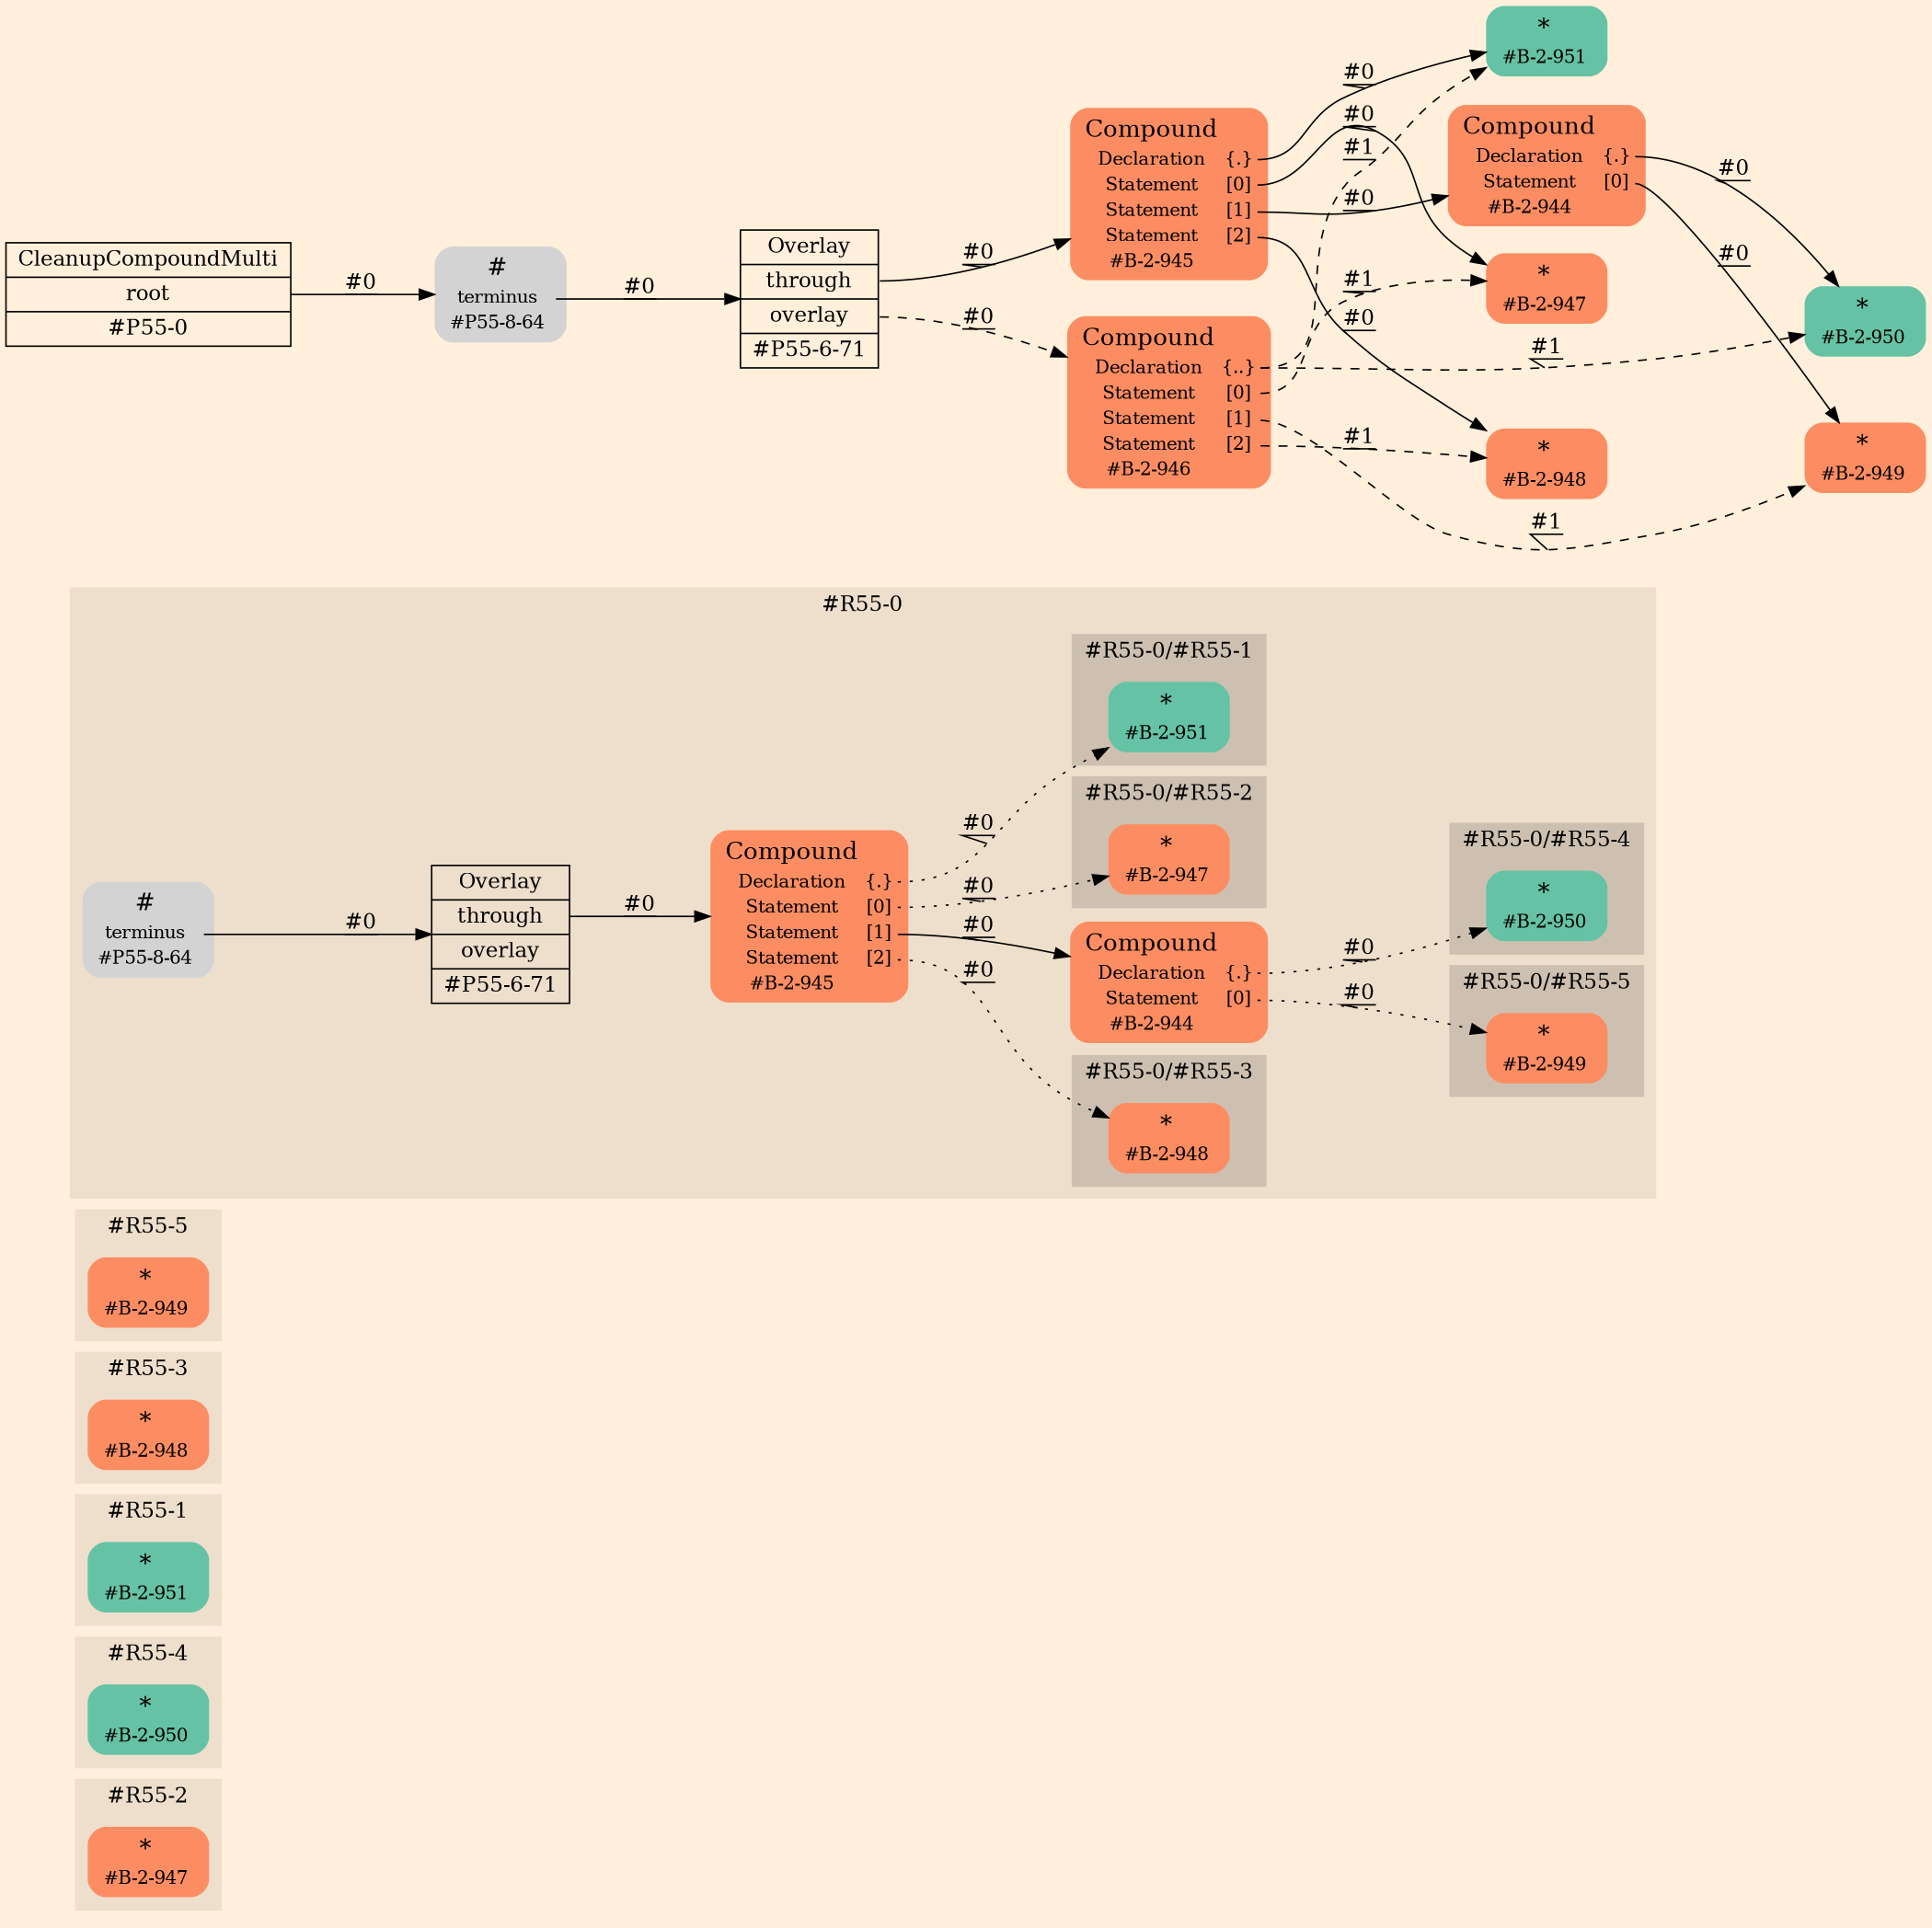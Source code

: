 digraph Inferno {
graph [
    rankdir = "LR"
    ranksep = 1.0
    size = "14,20"
    bgcolor = antiquewhite1
    color = black
    fontcolor = black
];
node [
];
// -------------------- figure #R55-2 --------------------
subgraph "cluster#R55-2" {
    label = "#R55-2"
    style = "filled"
    color = antiquewhite2
    "#R55-2/#B-2-947" [
        shape = "plaintext"
        fillcolor = "/set28/2"
        label = <<TABLE BORDER="0" CELLBORDER="0" CELLSPACING="0">
         <TR><TD><FONT POINT-SIZE="16.0">*</FONT></TD><TD></TD></TR>
         <TR><TD>#B-2-947</TD><TD PORT="port0"></TD></TR>
        </TABLE>>
        style = "rounded,filled"
        fontsize = "12"
    ];
    
}


// -------------------- figure #R55-4 --------------------
subgraph "cluster#R55-4" {
    label = "#R55-4"
    style = "filled"
    color = antiquewhite2
    "#R55-4/#B-2-950" [
        shape = "plaintext"
        fillcolor = "/set28/1"
        label = <<TABLE BORDER="0" CELLBORDER="0" CELLSPACING="0">
         <TR><TD><FONT POINT-SIZE="16.0">*</FONT></TD><TD></TD></TR>
         <TR><TD>#B-2-950</TD><TD PORT="port0"></TD></TR>
        </TABLE>>
        style = "rounded,filled"
        fontsize = "12"
    ];
    
}


// -------------------- figure #R55-1 --------------------
subgraph "cluster#R55-1" {
    label = "#R55-1"
    style = "filled"
    color = antiquewhite2
    "#R55-1/#B-2-951" [
        shape = "plaintext"
        fillcolor = "/set28/1"
        label = <<TABLE BORDER="0" CELLBORDER="0" CELLSPACING="0">
         <TR><TD><FONT POINT-SIZE="16.0">*</FONT></TD><TD></TD></TR>
         <TR><TD>#B-2-951</TD><TD PORT="port0"></TD></TR>
        </TABLE>>
        style = "rounded,filled"
        fontsize = "12"
    ];
    
}


// -------------------- figure #R55-3 --------------------
subgraph "cluster#R55-3" {
    label = "#R55-3"
    style = "filled"
    color = antiquewhite2
    "#R55-3/#B-2-948" [
        shape = "plaintext"
        fillcolor = "/set28/2"
        label = <<TABLE BORDER="0" CELLBORDER="0" CELLSPACING="0">
         <TR><TD><FONT POINT-SIZE="16.0">*</FONT></TD><TD></TD></TR>
         <TR><TD>#B-2-948</TD><TD PORT="port0"></TD></TR>
        </TABLE>>
        style = "rounded,filled"
        fontsize = "12"
    ];
    
}


// -------------------- figure #R55-5 --------------------
subgraph "cluster#R55-5" {
    label = "#R55-5"
    style = "filled"
    color = antiquewhite2
    "#R55-5/#B-2-949" [
        shape = "plaintext"
        fillcolor = "/set28/2"
        label = <<TABLE BORDER="0" CELLBORDER="0" CELLSPACING="0">
         <TR><TD><FONT POINT-SIZE="16.0">*</FONT></TD><TD></TD></TR>
         <TR><TD>#B-2-949</TD><TD PORT="port0"></TD></TR>
        </TABLE>>
        style = "rounded,filled"
        fontsize = "12"
    ];
    
}


// -------------------- figure #R55-0 --------------------
subgraph "cluster#R55-0" {
    label = "#R55-0"
    style = "filled"
    color = antiquewhite2
    "#R55-0/#B-2-944" [
        shape = "plaintext"
        fillcolor = "/set28/2"
        label = <<TABLE BORDER="0" CELLBORDER="0" CELLSPACING="0">
         <TR><TD><FONT POINT-SIZE="16.0">Compound</FONT></TD><TD></TD></TR>
         <TR><TD>Declaration</TD><TD PORT="port0">{.}</TD></TR>
         <TR><TD>Statement</TD><TD PORT="port1">[0]</TD></TR>
         <TR><TD>#B-2-944</TD><TD PORT="port2"></TD></TR>
        </TABLE>>
        style = "rounded,filled"
        fontsize = "12"
    ];
    
    "#R55-0/#B-2-945" [
        shape = "plaintext"
        fillcolor = "/set28/2"
        label = <<TABLE BORDER="0" CELLBORDER="0" CELLSPACING="0">
         <TR><TD><FONT POINT-SIZE="16.0">Compound</FONT></TD><TD></TD></TR>
         <TR><TD>Declaration</TD><TD PORT="port0">{.}</TD></TR>
         <TR><TD>Statement</TD><TD PORT="port1">[0]</TD></TR>
         <TR><TD>Statement</TD><TD PORT="port2">[1]</TD></TR>
         <TR><TD>Statement</TD><TD PORT="port3">[2]</TD></TR>
         <TR><TD>#B-2-945</TD><TD PORT="port4"></TD></TR>
        </TABLE>>
        style = "rounded,filled"
        fontsize = "12"
    ];
    
    "#R55-0/#P55-8-64" [
        shape = "plaintext"
        label = <<TABLE BORDER="0" CELLBORDER="0" CELLSPACING="0">
         <TR><TD><FONT POINT-SIZE="16.0">#</FONT></TD><TD></TD></TR>
         <TR><TD>terminus</TD><TD PORT="port0"></TD></TR>
         <TR><TD>#P55-8-64</TD><TD PORT="port1"></TD></TR>
        </TABLE>>
        style = "rounded,filled"
        fontsize = "12"
    ];
    
    "#R55-0/#P55-6-71" [
        shape = "record"
        fillcolor = antiquewhite2
        label = "<fixed> Overlay | <port0> through | <port1> overlay | <port2> #P55-6-71"
        style = "filled"
        fontsize = "14"
        color = black
        fontcolor = black
    ];
    
    subgraph "cluster#R55-0/#R55-5" {
        label = "#R55-0/#R55-5"
        style = "filled"
        color = antiquewhite3
        "#R55-0/#0/#B-2-949" [
            shape = "plaintext"
            fillcolor = "/set28/2"
            label = <<TABLE BORDER="0" CELLBORDER="0" CELLSPACING="0">
             <TR><TD><FONT POINT-SIZE="16.0">*</FONT></TD><TD></TD></TR>
             <TR><TD>#B-2-949</TD><TD PORT="port0"></TD></TR>
            </TABLE>>
            style = "rounded,filled"
            fontsize = "12"
        ];
        
    }
    
    subgraph "cluster#R55-0/#R55-3" {
        label = "#R55-0/#R55-3"
        style = "filled"
        color = antiquewhite3
        "#R55-0/#0/#B-2-948" [
            shape = "plaintext"
            fillcolor = "/set28/2"
            label = <<TABLE BORDER="0" CELLBORDER="0" CELLSPACING="0">
             <TR><TD><FONT POINT-SIZE="16.0">*</FONT></TD><TD></TD></TR>
             <TR><TD>#B-2-948</TD><TD PORT="port0"></TD></TR>
            </TABLE>>
            style = "rounded,filled"
            fontsize = "12"
        ];
        
    }
    
    subgraph "cluster#R55-0/#R55-1" {
        label = "#R55-0/#R55-1"
        style = "filled"
        color = antiquewhite3
        "#R55-0/#0/#B-2-951" [
            shape = "plaintext"
            fillcolor = "/set28/1"
            label = <<TABLE BORDER="0" CELLBORDER="0" CELLSPACING="0">
             <TR><TD><FONT POINT-SIZE="16.0">*</FONT></TD><TD></TD></TR>
             <TR><TD>#B-2-951</TD><TD PORT="port0"></TD></TR>
            </TABLE>>
            style = "rounded,filled"
            fontsize = "12"
        ];
        
    }
    
    subgraph "cluster#R55-0/#R55-4" {
        label = "#R55-0/#R55-4"
        style = "filled"
        color = antiquewhite3
        "#R55-0/#0/#B-2-950" [
            shape = "plaintext"
            fillcolor = "/set28/1"
            label = <<TABLE BORDER="0" CELLBORDER="0" CELLSPACING="0">
             <TR><TD><FONT POINT-SIZE="16.0">*</FONT></TD><TD></TD></TR>
             <TR><TD>#B-2-950</TD><TD PORT="port0"></TD></TR>
            </TABLE>>
            style = "rounded,filled"
            fontsize = "12"
        ];
        
    }
    
    subgraph "cluster#R55-0/#R55-2" {
        label = "#R55-0/#R55-2"
        style = "filled"
        color = antiquewhite3
        "#R55-0/#0/#B-2-947" [
            shape = "plaintext"
            fillcolor = "/set28/2"
            label = <<TABLE BORDER="0" CELLBORDER="0" CELLSPACING="0">
             <TR><TD><FONT POINT-SIZE="16.0">*</FONT></TD><TD></TD></TR>
             <TR><TD>#B-2-947</TD><TD PORT="port0"></TD></TR>
            </TABLE>>
            style = "rounded,filled"
            fontsize = "12"
        ];
        
    }
    
}


// -------------------- transformation figure --------------------
"CR#P55-0" [
    shape = "record"
    fillcolor = antiquewhite1
    label = "<fixed> CleanupCompoundMulti | <port0> root | <port1> #P55-0"
    style = "filled"
    fontsize = "14"
    color = black
    fontcolor = black
];

"#P55-8-64" [
    shape = "plaintext"
    label = <<TABLE BORDER="0" CELLBORDER="0" CELLSPACING="0">
     <TR><TD><FONT POINT-SIZE="16.0">#</FONT></TD><TD></TD></TR>
     <TR><TD>terminus</TD><TD PORT="port0"></TD></TR>
     <TR><TD>#P55-8-64</TD><TD PORT="port1"></TD></TR>
    </TABLE>>
    style = "rounded,filled"
    fontsize = "12"
];

"#P55-6-71" [
    shape = "record"
    fillcolor = antiquewhite1
    label = "<fixed> Overlay | <port0> through | <port1> overlay | <port2> #P55-6-71"
    style = "filled"
    fontsize = "14"
    color = black
    fontcolor = black
];

"#B-2-945" [
    shape = "plaintext"
    fillcolor = "/set28/2"
    label = <<TABLE BORDER="0" CELLBORDER="0" CELLSPACING="0">
     <TR><TD><FONT POINT-SIZE="16.0">Compound</FONT></TD><TD></TD></TR>
     <TR><TD>Declaration</TD><TD PORT="port0">{.}</TD></TR>
     <TR><TD>Statement</TD><TD PORT="port1">[0]</TD></TR>
     <TR><TD>Statement</TD><TD PORT="port2">[1]</TD></TR>
     <TR><TD>Statement</TD><TD PORT="port3">[2]</TD></TR>
     <TR><TD>#B-2-945</TD><TD PORT="port4"></TD></TR>
    </TABLE>>
    style = "rounded,filled"
    fontsize = "12"
];

"#B-2-951" [
    shape = "plaintext"
    fillcolor = "/set28/1"
    label = <<TABLE BORDER="0" CELLBORDER="0" CELLSPACING="0">
     <TR><TD><FONT POINT-SIZE="16.0">*</FONT></TD><TD></TD></TR>
     <TR><TD>#B-2-951</TD><TD PORT="port0"></TD></TR>
    </TABLE>>
    style = "rounded,filled"
    fontsize = "12"
];

"#B-2-947" [
    shape = "plaintext"
    fillcolor = "/set28/2"
    label = <<TABLE BORDER="0" CELLBORDER="0" CELLSPACING="0">
     <TR><TD><FONT POINT-SIZE="16.0">*</FONT></TD><TD></TD></TR>
     <TR><TD>#B-2-947</TD><TD PORT="port0"></TD></TR>
    </TABLE>>
    style = "rounded,filled"
    fontsize = "12"
];

"#B-2-944" [
    shape = "plaintext"
    fillcolor = "/set28/2"
    label = <<TABLE BORDER="0" CELLBORDER="0" CELLSPACING="0">
     <TR><TD><FONT POINT-SIZE="16.0">Compound</FONT></TD><TD></TD></TR>
     <TR><TD>Declaration</TD><TD PORT="port0">{.}</TD></TR>
     <TR><TD>Statement</TD><TD PORT="port1">[0]</TD></TR>
     <TR><TD>#B-2-944</TD><TD PORT="port2"></TD></TR>
    </TABLE>>
    style = "rounded,filled"
    fontsize = "12"
];

"#B-2-950" [
    shape = "plaintext"
    fillcolor = "/set28/1"
    label = <<TABLE BORDER="0" CELLBORDER="0" CELLSPACING="0">
     <TR><TD><FONT POINT-SIZE="16.0">*</FONT></TD><TD></TD></TR>
     <TR><TD>#B-2-950</TD><TD PORT="port0"></TD></TR>
    </TABLE>>
    style = "rounded,filled"
    fontsize = "12"
];

"#B-2-949" [
    shape = "plaintext"
    fillcolor = "/set28/2"
    label = <<TABLE BORDER="0" CELLBORDER="0" CELLSPACING="0">
     <TR><TD><FONT POINT-SIZE="16.0">*</FONT></TD><TD></TD></TR>
     <TR><TD>#B-2-949</TD><TD PORT="port0"></TD></TR>
    </TABLE>>
    style = "rounded,filled"
    fontsize = "12"
];

"#B-2-948" [
    shape = "plaintext"
    fillcolor = "/set28/2"
    label = <<TABLE BORDER="0" CELLBORDER="0" CELLSPACING="0">
     <TR><TD><FONT POINT-SIZE="16.0">*</FONT></TD><TD></TD></TR>
     <TR><TD>#B-2-948</TD><TD PORT="port0"></TD></TR>
    </TABLE>>
    style = "rounded,filled"
    fontsize = "12"
];

"#B-2-946" [
    shape = "plaintext"
    fillcolor = "/set28/2"
    label = <<TABLE BORDER="0" CELLBORDER="0" CELLSPACING="0">
     <TR><TD><FONT POINT-SIZE="16.0">Compound</FONT></TD><TD></TD></TR>
     <TR><TD>Declaration</TD><TD PORT="port0">{..}</TD></TR>
     <TR><TD>Statement</TD><TD PORT="port1">[0]</TD></TR>
     <TR><TD>Statement</TD><TD PORT="port2">[1]</TD></TR>
     <TR><TD>Statement</TD><TD PORT="port3">[2]</TD></TR>
     <TR><TD>#B-2-946</TD><TD PORT="port4"></TD></TR>
    </TABLE>>
    style = "rounded,filled"
    fontsize = "12"
];



// -------------------- links --------------------
// links for block CR#P55-0
"CR#P55-0":port0 -> "#P55-8-64" [
    style="solid"
    label = "#0"
    decorate = true
    color = black
    fontcolor = black
];

// links for block #P55-8-64
"#P55-8-64":port0 -> "#P55-6-71" [
    style="solid"
    label = "#0"
    decorate = true
    color = black
    fontcolor = black
];

// links for block #P55-6-71
"#P55-6-71":port0 -> "#B-2-945" [
    style="solid"
    label = "#0"
    decorate = true
    color = black
    fontcolor = black
];

"#P55-6-71":port1 -> "#B-2-946" [
    style="dashed"
    label = "#0"
    decorate = true
    color = black
    fontcolor = black
];

// links for block #B-2-945
"#B-2-945":port0 -> "#B-2-951" [
    style="solid"
    label = "#0"
    decorate = true
    color = black
    fontcolor = black
];

"#B-2-945":port1 -> "#B-2-947" [
    style="solid"
    label = "#0"
    decorate = true
    color = black
    fontcolor = black
];

"#B-2-945":port2 -> "#B-2-944" [
    style="solid"
    label = "#0"
    decorate = true
    color = black
    fontcolor = black
];

"#B-2-945":port3 -> "#B-2-948" [
    style="solid"
    label = "#0"
    decorate = true
    color = black
    fontcolor = black
];

// links for block #B-2-951
// links for block #B-2-947
// links for block #B-2-944
"#B-2-944":port0 -> "#B-2-950" [
    style="solid"
    label = "#0"
    decorate = true
    color = black
    fontcolor = black
];

"#B-2-944":port1 -> "#B-2-949" [
    style="solid"
    label = "#0"
    decorate = true
    color = black
    fontcolor = black
];

// links for block #B-2-950
// links for block #B-2-949
// links for block #B-2-948
// links for block #B-2-946
"#B-2-946":port0 -> "#B-2-950" [
    style="dashed"
    label = "#1"
    decorate = true
    color = black
    fontcolor = black
];

"#B-2-946":port0 -> "#B-2-951" [
    style="dashed"
    label = "#1"
    decorate = true
    color = black
    fontcolor = black
];

"#B-2-946":port1 -> "#B-2-947" [
    style="dashed"
    label = "#1"
    decorate = true
    color = black
    fontcolor = black
];

"#B-2-946":port2 -> "#B-2-949" [
    style="dashed"
    label = "#1"
    decorate = true
    color = black
    fontcolor = black
];

"#B-2-946":port3 -> "#B-2-948" [
    style="dashed"
    label = "#1"
    decorate = true
    color = black
    fontcolor = black
];

// links for block #R55-0/#B-2-944
"#R55-0/#B-2-944":port0 -> "#R55-0/#0/#B-2-950" [
    style="dotted"
    label = "#0"
    decorate = true
    color = black
    fontcolor = black
];

"#R55-0/#B-2-944":port1 -> "#R55-0/#0/#B-2-949" [
    style="dotted"
    label = "#0"
    decorate = true
    color = black
    fontcolor = black
];

// links for block #R55-0/#B-2-945
"#R55-0/#B-2-945":port0 -> "#R55-0/#0/#B-2-951" [
    style="dotted"
    label = "#0"
    decorate = true
    color = black
    fontcolor = black
];

"#R55-0/#B-2-945":port1 -> "#R55-0/#0/#B-2-947" [
    style="dotted"
    label = "#0"
    decorate = true
    color = black
    fontcolor = black
];

"#R55-0/#B-2-945":port2 -> "#R55-0/#B-2-944" [
    style="solid"
    label = "#0"
    decorate = true
    color = black
    fontcolor = black
];

"#R55-0/#B-2-945":port3 -> "#R55-0/#0/#B-2-948" [
    style="dotted"
    label = "#0"
    decorate = true
    color = black
    fontcolor = black
];

// links for block #R55-0/#P55-8-64
"#R55-0/#P55-8-64":port0 -> "#R55-0/#P55-6-71" [
    style="solid"
    label = "#0"
    decorate = true
    color = black
    fontcolor = black
];

// links for block #R55-0/#P55-6-71
"#R55-0/#P55-6-71":port0 -> "#R55-0/#B-2-945" [
    style="solid"
    label = "#0"
    decorate = true
    color = black
    fontcolor = black
];

// links for block #R55-0/#0/#B-2-949
// links for block #R55-0/#0/#B-2-948
// links for block #R55-0/#0/#B-2-951
// links for block #R55-0/#0/#B-2-950
// links for block #R55-0/#0/#B-2-947
// links for block #R55-5/#B-2-949
// links for block #R55-3/#B-2-948
// links for block #R55-1/#B-2-951
// links for block #R55-4/#B-2-950
// links for block #R55-2/#B-2-947
}
